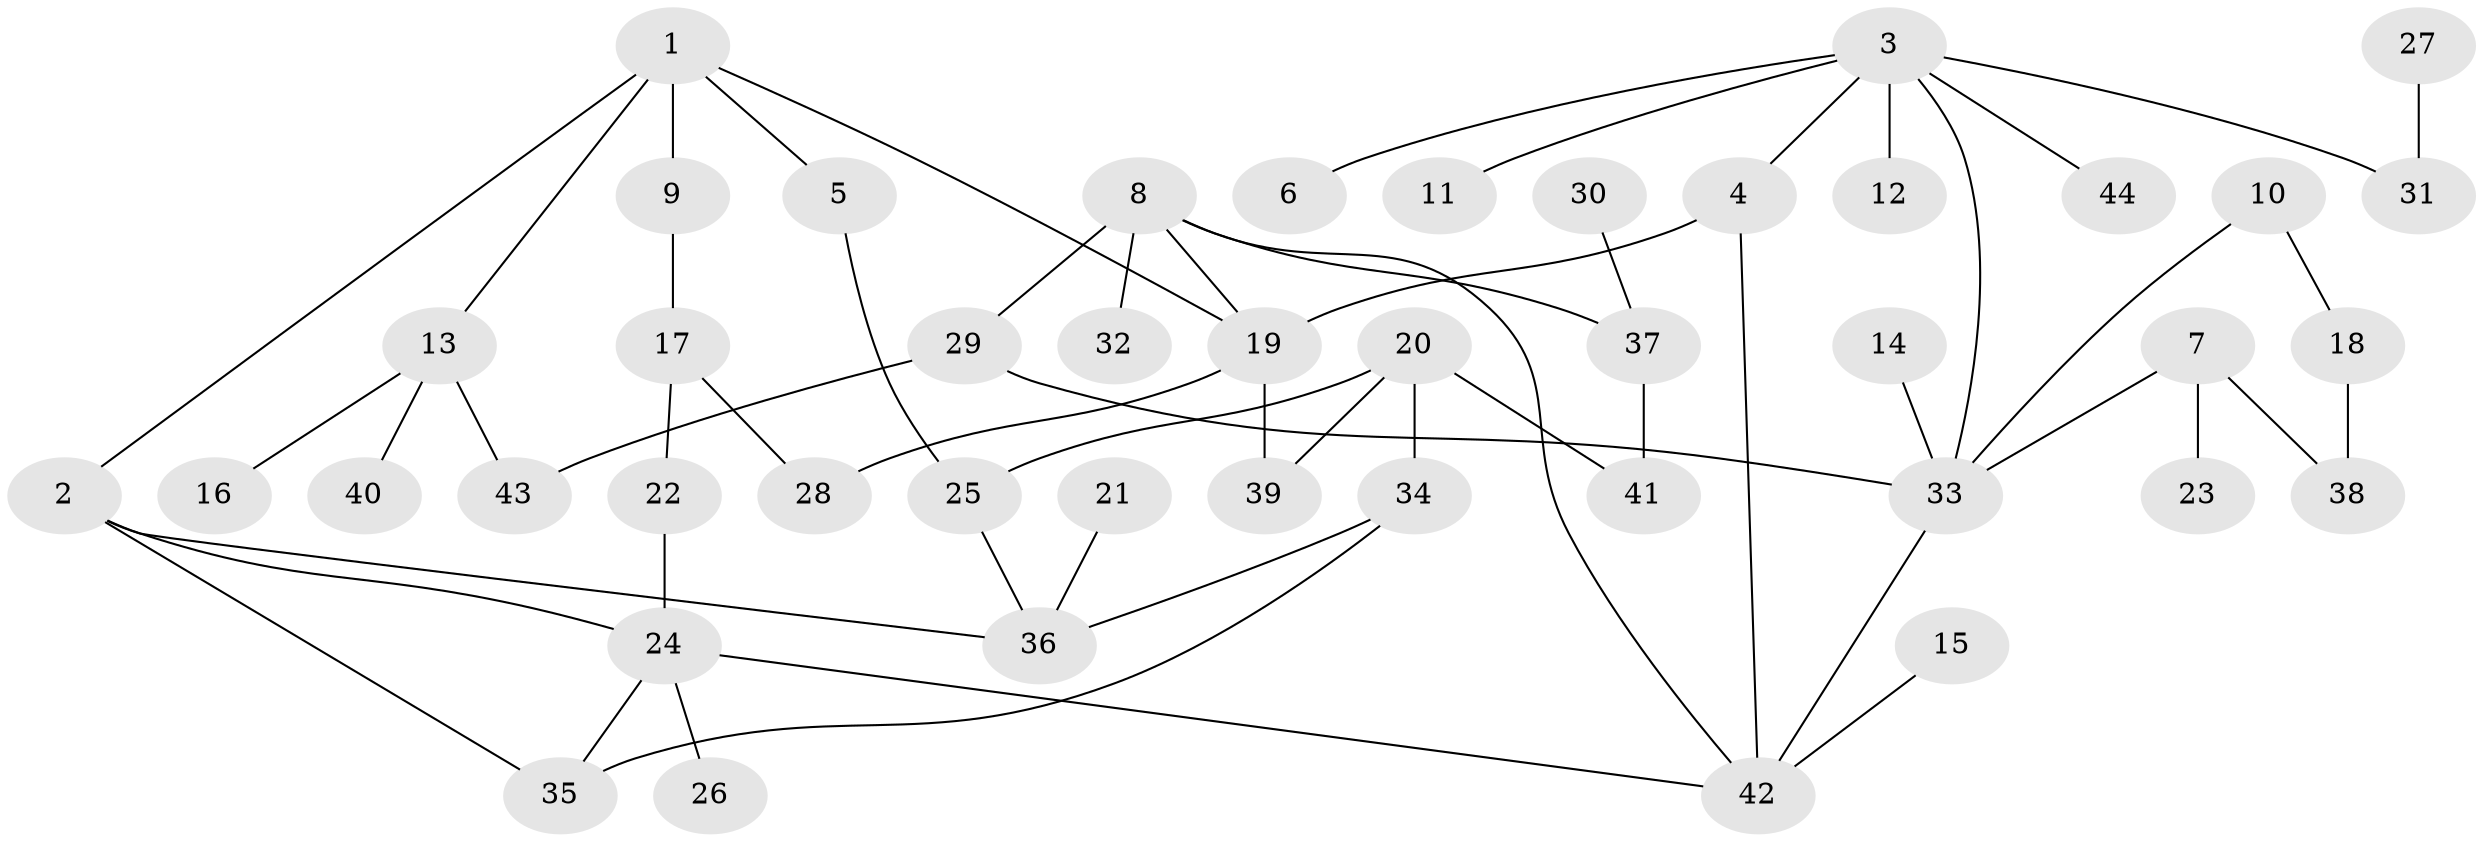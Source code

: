 // original degree distribution, {4: 0.0958904109589041, 5: 0.0136986301369863, 2: 0.3013698630136986, 6: 0.0410958904109589, 7: 0.0136986301369863, 3: 0.1643835616438356, 8: 0.0136986301369863, 1: 0.3561643835616438}
// Generated by graph-tools (version 1.1) at 2025/36/03/04/25 23:36:13]
// undirected, 44 vertices, 57 edges
graph export_dot {
  node [color=gray90,style=filled];
  1;
  2;
  3;
  4;
  5;
  6;
  7;
  8;
  9;
  10;
  11;
  12;
  13;
  14;
  15;
  16;
  17;
  18;
  19;
  20;
  21;
  22;
  23;
  24;
  25;
  26;
  27;
  28;
  29;
  30;
  31;
  32;
  33;
  34;
  35;
  36;
  37;
  38;
  39;
  40;
  41;
  42;
  43;
  44;
  1 -- 2 [weight=1.0];
  1 -- 5 [weight=1.0];
  1 -- 9 [weight=1.0];
  1 -- 13 [weight=1.0];
  1 -- 19 [weight=1.0];
  2 -- 24 [weight=1.0];
  2 -- 35 [weight=1.0];
  2 -- 36 [weight=1.0];
  3 -- 4 [weight=1.0];
  3 -- 6 [weight=1.0];
  3 -- 11 [weight=1.0];
  3 -- 12 [weight=1.0];
  3 -- 31 [weight=1.0];
  3 -- 33 [weight=1.0];
  3 -- 44 [weight=1.0];
  4 -- 19 [weight=1.0];
  4 -- 42 [weight=1.0];
  5 -- 25 [weight=1.0];
  7 -- 23 [weight=1.0];
  7 -- 33 [weight=1.0];
  7 -- 38 [weight=1.0];
  8 -- 19 [weight=1.0];
  8 -- 29 [weight=1.0];
  8 -- 32 [weight=1.0];
  8 -- 37 [weight=1.0];
  8 -- 42 [weight=1.0];
  9 -- 17 [weight=1.0];
  10 -- 18 [weight=1.0];
  10 -- 33 [weight=1.0];
  13 -- 16 [weight=1.0];
  13 -- 40 [weight=1.0];
  13 -- 43 [weight=1.0];
  14 -- 33 [weight=1.0];
  15 -- 42 [weight=1.0];
  17 -- 22 [weight=1.0];
  17 -- 28 [weight=1.0];
  18 -- 38 [weight=1.0];
  19 -- 28 [weight=1.0];
  19 -- 39 [weight=1.0];
  20 -- 25 [weight=1.0];
  20 -- 34 [weight=1.0];
  20 -- 39 [weight=1.0];
  20 -- 41 [weight=1.0];
  21 -- 36 [weight=1.0];
  22 -- 24 [weight=1.0];
  24 -- 26 [weight=1.0];
  24 -- 35 [weight=1.0];
  24 -- 42 [weight=1.0];
  25 -- 36 [weight=1.0];
  27 -- 31 [weight=1.0];
  29 -- 33 [weight=1.0];
  29 -- 43 [weight=1.0];
  30 -- 37 [weight=1.0];
  33 -- 42 [weight=1.0];
  34 -- 35 [weight=1.0];
  34 -- 36 [weight=1.0];
  37 -- 41 [weight=1.0];
}
